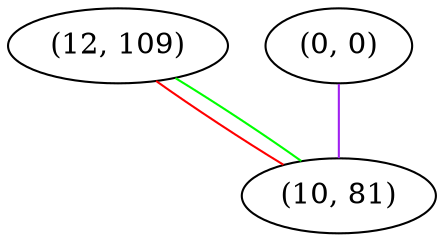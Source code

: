 graph "" {
"(12, 109)";
"(0, 0)";
"(10, 81)";
"(12, 109)" -- "(10, 81)"  [color=red, key=0, weight=1];
"(12, 109)" -- "(10, 81)"  [color=green, key=1, weight=2];
"(0, 0)" -- "(10, 81)"  [color=purple, key=0, weight=4];
}
